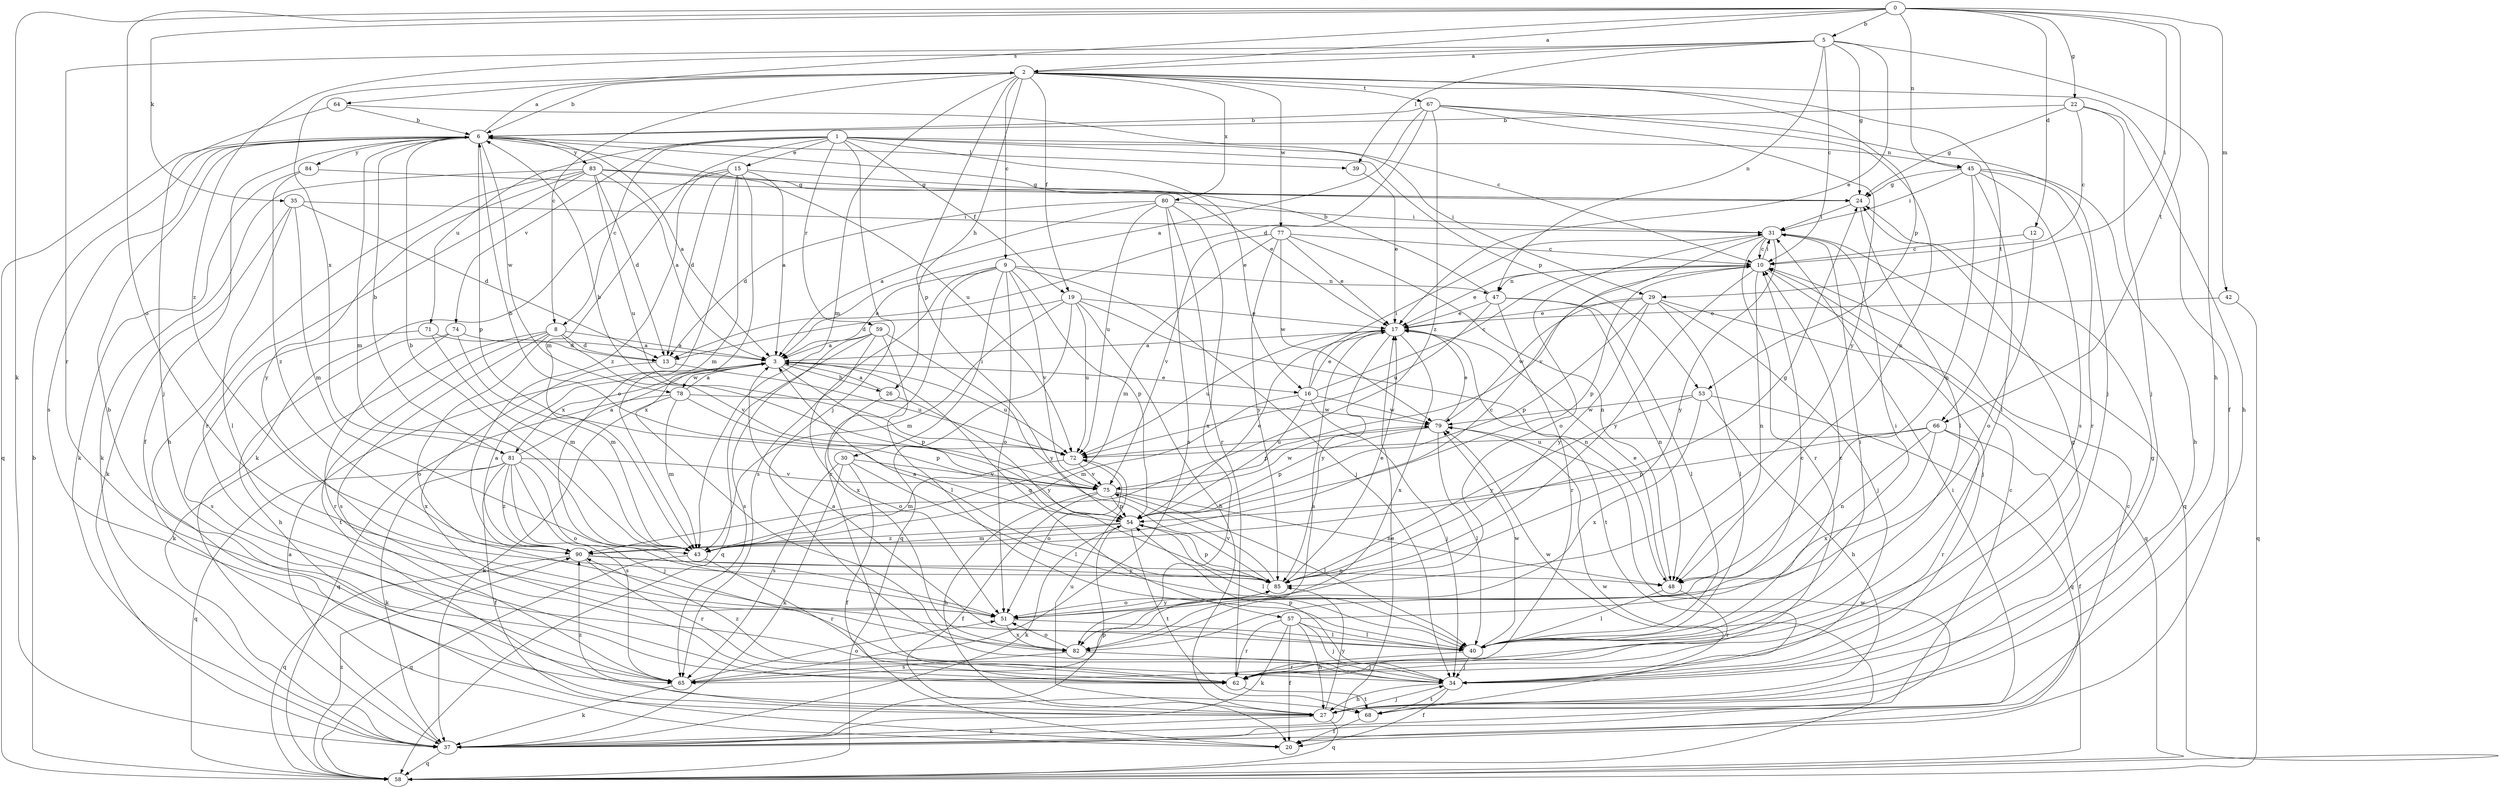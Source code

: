 strict digraph  {
0;
1;
2;
3;
5;
6;
8;
9;
10;
12;
13;
15;
16;
17;
19;
20;
22;
24;
26;
27;
29;
30;
31;
34;
35;
37;
39;
40;
42;
43;
45;
47;
48;
51;
53;
54;
57;
58;
59;
62;
64;
65;
66;
67;
68;
71;
72;
74;
75;
77;
78;
79;
80;
81;
82;
83;
84;
85;
90;
0 -> 2  [label=a];
0 -> 5  [label=b];
0 -> 12  [label=d];
0 -> 22  [label=g];
0 -> 29  [label=i];
0 -> 35  [label=k];
0 -> 37  [label=k];
0 -> 42  [label=m];
0 -> 45  [label=n];
0 -> 51  [label=o];
0 -> 64  [label=s];
0 -> 66  [label=t];
1 -> 8  [label=c];
1 -> 15  [label=e];
1 -> 16  [label=e];
1 -> 19  [label=f];
1 -> 29  [label=i];
1 -> 34  [label=j];
1 -> 43  [label=m];
1 -> 45  [label=n];
1 -> 53  [label=p];
1 -> 59  [label=r];
1 -> 71  [label=u];
1 -> 74  [label=v];
2 -> 6  [label=b];
2 -> 8  [label=c];
2 -> 9  [label=c];
2 -> 19  [label=f];
2 -> 20  [label=f];
2 -> 26  [label=h];
2 -> 43  [label=m];
2 -> 53  [label=p];
2 -> 54  [label=p];
2 -> 66  [label=t];
2 -> 67  [label=t];
2 -> 77  [label=w];
2 -> 80  [label=x];
2 -> 81  [label=x];
3 -> 16  [label=e];
3 -> 26  [label=h];
3 -> 54  [label=p];
3 -> 57  [label=q];
3 -> 72  [label=u];
3 -> 78  [label=w];
3 -> 81  [label=x];
5 -> 2  [label=a];
5 -> 10  [label=c];
5 -> 17  [label=e];
5 -> 24  [label=g];
5 -> 27  [label=h];
5 -> 39  [label=l];
5 -> 47  [label=n];
5 -> 62  [label=r];
5 -> 90  [label=z];
6 -> 2  [label=a];
6 -> 3  [label=a];
6 -> 20  [label=f];
6 -> 39  [label=l];
6 -> 43  [label=m];
6 -> 54  [label=p];
6 -> 58  [label=q];
6 -> 65  [label=s];
6 -> 72  [label=u];
6 -> 78  [label=w];
6 -> 83  [label=y];
6 -> 84  [label=y];
8 -> 3  [label=a];
8 -> 13  [label=d];
8 -> 37  [label=k];
8 -> 51  [label=o];
8 -> 65  [label=s];
8 -> 68  [label=t];
8 -> 75  [label=v];
9 -> 3  [label=a];
9 -> 30  [label=i];
9 -> 34  [label=j];
9 -> 47  [label=n];
9 -> 51  [label=o];
9 -> 54  [label=p];
9 -> 62  [label=r];
9 -> 65  [label=s];
9 -> 75  [label=v];
10 -> 17  [label=e];
10 -> 31  [label=i];
10 -> 34  [label=j];
10 -> 47  [label=n];
10 -> 48  [label=n];
10 -> 54  [label=p];
10 -> 85  [label=y];
12 -> 10  [label=c];
12 -> 51  [label=o];
13 -> 72  [label=u];
13 -> 82  [label=x];
15 -> 3  [label=a];
15 -> 13  [label=d];
15 -> 24  [label=g];
15 -> 37  [label=k];
15 -> 43  [label=m];
15 -> 51  [label=o];
15 -> 82  [label=x];
15 -> 90  [label=z];
16 -> 10  [label=c];
16 -> 17  [label=e];
16 -> 31  [label=i];
16 -> 34  [label=j];
16 -> 43  [label=m];
16 -> 54  [label=p];
16 -> 79  [label=w];
17 -> 3  [label=a];
17 -> 65  [label=s];
17 -> 68  [label=t];
17 -> 72  [label=u];
17 -> 82  [label=x];
17 -> 85  [label=y];
19 -> 13  [label=d];
19 -> 17  [label=e];
19 -> 27  [label=h];
19 -> 43  [label=m];
19 -> 48  [label=n];
19 -> 58  [label=q];
19 -> 72  [label=u];
22 -> 6  [label=b];
22 -> 10  [label=c];
22 -> 24  [label=g];
22 -> 27  [label=h];
22 -> 34  [label=j];
24 -> 31  [label=i];
24 -> 40  [label=l];
26 -> 3  [label=a];
26 -> 51  [label=o];
26 -> 85  [label=y];
27 -> 24  [label=g];
27 -> 34  [label=j];
27 -> 37  [label=k];
27 -> 58  [label=q];
27 -> 72  [label=u];
27 -> 85  [label=y];
27 -> 90  [label=z];
29 -> 17  [label=e];
29 -> 34  [label=j];
29 -> 40  [label=l];
29 -> 54  [label=p];
29 -> 58  [label=q];
29 -> 79  [label=w];
29 -> 85  [label=y];
30 -> 20  [label=f];
30 -> 37  [label=k];
30 -> 40  [label=l];
30 -> 65  [label=s];
30 -> 75  [label=v];
31 -> 10  [label=c];
31 -> 51  [label=o];
31 -> 58  [label=q];
31 -> 62  [label=r];
31 -> 75  [label=v];
31 -> 85  [label=y];
34 -> 20  [label=f];
34 -> 24  [label=g];
34 -> 27  [label=h];
34 -> 54  [label=p];
34 -> 68  [label=t];
34 -> 79  [label=w];
35 -> 13  [label=d];
35 -> 31  [label=i];
35 -> 37  [label=k];
35 -> 40  [label=l];
35 -> 43  [label=m];
37 -> 3  [label=a];
37 -> 10  [label=c];
37 -> 17  [label=e];
37 -> 31  [label=i];
37 -> 54  [label=p];
37 -> 58  [label=q];
37 -> 79  [label=w];
39 -> 17  [label=e];
40 -> 3  [label=a];
40 -> 10  [label=c];
40 -> 31  [label=i];
40 -> 34  [label=j];
40 -> 62  [label=r];
40 -> 79  [label=w];
42 -> 17  [label=e];
42 -> 58  [label=q];
43 -> 6  [label=b];
43 -> 10  [label=c];
43 -> 58  [label=q];
43 -> 62  [label=r];
45 -> 24  [label=g];
45 -> 27  [label=h];
45 -> 31  [label=i];
45 -> 40  [label=l];
45 -> 48  [label=n];
45 -> 62  [label=r];
45 -> 65  [label=s];
47 -> 6  [label=b];
47 -> 17  [label=e];
47 -> 40  [label=l];
47 -> 48  [label=n];
47 -> 62  [label=r];
47 -> 72  [label=u];
48 -> 17  [label=e];
48 -> 40  [label=l];
48 -> 62  [label=r];
51 -> 40  [label=l];
51 -> 82  [label=x];
51 -> 85  [label=y];
53 -> 27  [label=h];
53 -> 58  [label=q];
53 -> 79  [label=w];
53 -> 82  [label=x];
53 -> 85  [label=y];
54 -> 17  [label=e];
54 -> 37  [label=k];
54 -> 40  [label=l];
54 -> 43  [label=m];
54 -> 68  [label=t];
54 -> 90  [label=z];
57 -> 20  [label=f];
57 -> 27  [label=h];
57 -> 31  [label=i];
57 -> 34  [label=j];
57 -> 37  [label=k];
57 -> 40  [label=l];
57 -> 62  [label=r];
58 -> 6  [label=b];
58 -> 79  [label=w];
58 -> 90  [label=z];
59 -> 3  [label=a];
59 -> 40  [label=l];
59 -> 58  [label=q];
59 -> 65  [label=s];
59 -> 82  [label=x];
59 -> 85  [label=y];
62 -> 68  [label=t];
62 -> 90  [label=z];
64 -> 6  [label=b];
64 -> 10  [label=c];
64 -> 34  [label=j];
65 -> 6  [label=b];
65 -> 37  [label=k];
65 -> 51  [label=o];
66 -> 20  [label=f];
66 -> 48  [label=n];
66 -> 54  [label=p];
66 -> 62  [label=r];
66 -> 72  [label=u];
66 -> 82  [label=x];
67 -> 3  [label=a];
67 -> 6  [label=b];
67 -> 13  [label=d];
67 -> 34  [label=j];
67 -> 48  [label=n];
67 -> 85  [label=y];
67 -> 90  [label=z];
68 -> 10  [label=c];
68 -> 20  [label=f];
71 -> 13  [label=d];
71 -> 43  [label=m];
71 -> 65  [label=s];
72 -> 6  [label=b];
72 -> 43  [label=m];
72 -> 51  [label=o];
72 -> 75  [label=v];
74 -> 3  [label=a];
74 -> 27  [label=h];
74 -> 43  [label=m];
74 -> 62  [label=r];
75 -> 6  [label=b];
75 -> 20  [label=f];
75 -> 27  [label=h];
75 -> 40  [label=l];
75 -> 48  [label=n];
75 -> 54  [label=p];
75 -> 79  [label=w];
77 -> 10  [label=c];
77 -> 17  [label=e];
77 -> 43  [label=m];
77 -> 48  [label=n];
77 -> 75  [label=v];
77 -> 79  [label=w];
77 -> 85  [label=y];
78 -> 3  [label=a];
78 -> 37  [label=k];
78 -> 43  [label=m];
78 -> 54  [label=p];
78 -> 58  [label=q];
78 -> 79  [label=w];
79 -> 17  [label=e];
79 -> 40  [label=l];
79 -> 54  [label=p];
79 -> 72  [label=u];
80 -> 3  [label=a];
80 -> 13  [label=d];
80 -> 31  [label=i];
80 -> 62  [label=r];
80 -> 65  [label=s];
80 -> 72  [label=u];
80 -> 82  [label=x];
81 -> 3  [label=a];
81 -> 6  [label=b];
81 -> 20  [label=f];
81 -> 34  [label=j];
81 -> 37  [label=k];
81 -> 51  [label=o];
81 -> 58  [label=q];
81 -> 65  [label=s];
81 -> 75  [label=v];
81 -> 90  [label=z];
82 -> 10  [label=c];
82 -> 34  [label=j];
82 -> 51  [label=o];
82 -> 65  [label=s];
83 -> 3  [label=a];
83 -> 13  [label=d];
83 -> 17  [label=e];
83 -> 24  [label=g];
83 -> 27  [label=h];
83 -> 37  [label=k];
83 -> 62  [label=r];
83 -> 72  [label=u];
83 -> 85  [label=y];
84 -> 24  [label=g];
84 -> 37  [label=k];
84 -> 90  [label=z];
85 -> 3  [label=a];
85 -> 17  [label=e];
85 -> 51  [label=o];
85 -> 54  [label=p];
85 -> 75  [label=v];
90 -> 3  [label=a];
90 -> 24  [label=g];
90 -> 48  [label=n];
90 -> 58  [label=q];
90 -> 62  [label=r];
90 -> 85  [label=y];
}
